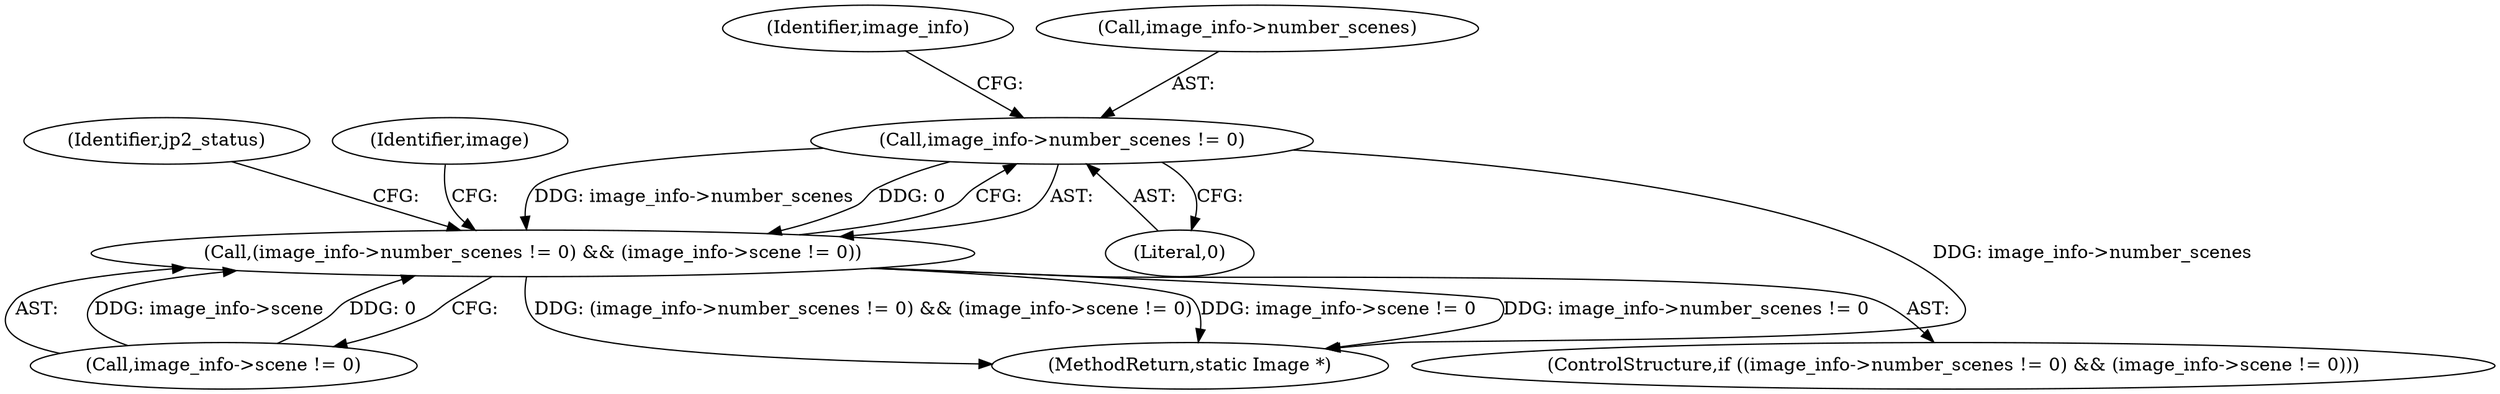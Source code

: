digraph "0_ImageMagick_acee073df34aa4d491bf5cb74d3a15fc80f0a3aa@pointer" {
"1000426" [label="(Call,image_info->number_scenes != 0)"];
"1000425" [label="(Call,(image_info->number_scenes != 0) && (image_info->scene != 0))"];
"1000430" [label="(Literal,0)"];
"1000437" [label="(Identifier,jp2_status)"];
"1000433" [label="(Identifier,image_info)"];
"1000427" [label="(Call,image_info->number_scenes)"];
"1000942" [label="(MethodReturn,static Image *)"];
"1000431" [label="(Call,image_info->scene != 0)"];
"1000453" [label="(Identifier,image)"];
"1000424" [label="(ControlStructure,if ((image_info->number_scenes != 0) && (image_info->scene != 0)))"];
"1000425" [label="(Call,(image_info->number_scenes != 0) && (image_info->scene != 0))"];
"1000426" [label="(Call,image_info->number_scenes != 0)"];
"1000426" -> "1000425"  [label="AST: "];
"1000426" -> "1000430"  [label="CFG: "];
"1000427" -> "1000426"  [label="AST: "];
"1000430" -> "1000426"  [label="AST: "];
"1000433" -> "1000426"  [label="CFG: "];
"1000425" -> "1000426"  [label="CFG: "];
"1000426" -> "1000942"  [label="DDG: image_info->number_scenes"];
"1000426" -> "1000425"  [label="DDG: image_info->number_scenes"];
"1000426" -> "1000425"  [label="DDG: 0"];
"1000425" -> "1000424"  [label="AST: "];
"1000425" -> "1000431"  [label="CFG: "];
"1000431" -> "1000425"  [label="AST: "];
"1000437" -> "1000425"  [label="CFG: "];
"1000453" -> "1000425"  [label="CFG: "];
"1000425" -> "1000942"  [label="DDG: image_info->number_scenes != 0"];
"1000425" -> "1000942"  [label="DDG: (image_info->number_scenes != 0) && (image_info->scene != 0)"];
"1000425" -> "1000942"  [label="DDG: image_info->scene != 0"];
"1000431" -> "1000425"  [label="DDG: image_info->scene"];
"1000431" -> "1000425"  [label="DDG: 0"];
}
